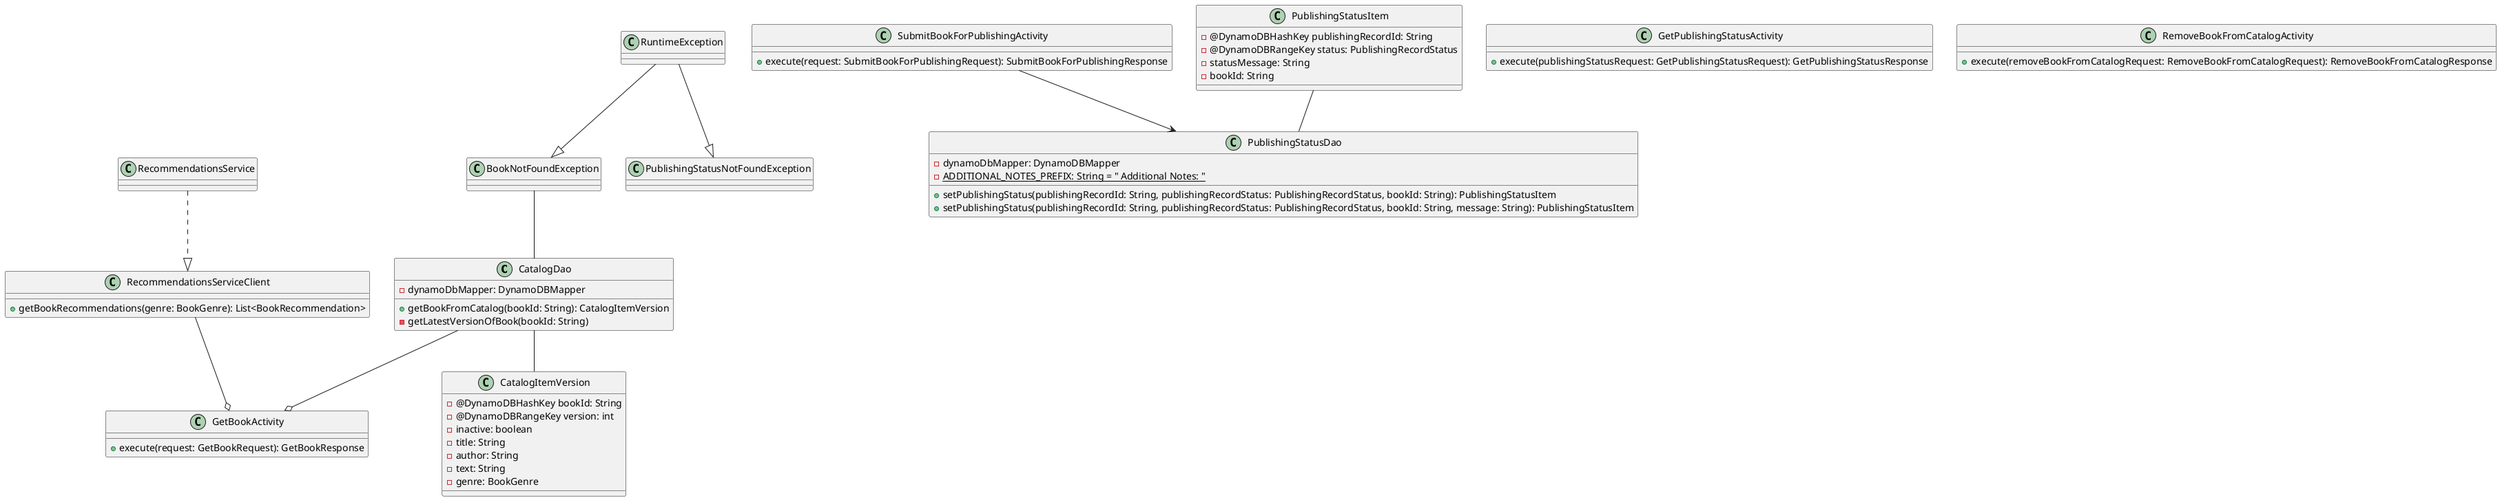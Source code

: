 @startuml


class CatalogDao {
    - dynamoDbMapper: DynamoDBMapper

    + getBookFromCatalog(bookId: String): CatalogItemVersion
    - getLatestVersionOfBook(bookId: String)
}
class PublishingStatusDao {
    - dynamoDbMapper: DynamoDBMapper
    - {static} ADDITIONAL_NOTES_PREFIX: String = " Additional Notes: "

    + setPublishingStatus(publishingRecordId: String, publishingRecordStatus: PublishingRecordStatus, bookId: String): PublishingStatusItem
    + setPublishingStatus(publishingRecordId: String, publishingRecordStatus: PublishingRecordStatus, bookId: String, message: String): PublishingStatusItem
}


RecommendationsService ..|> RecommendationsServiceClient
class RecommendationsServiceClient {
    + getBookRecommendations(genre: BookGenre): List<BookRecommendation>
}

class GetBookActivity {
    + execute(request: GetBookRequest): GetBookResponse
}

class GetPublishingStatusActivity {

    + execute(publishingStatusRequest: GetPublishingStatusRequest): GetPublishingStatusResponse
}

class RemoveBookFromCatalogActivity {

    + execute(removeBookFromCatalogRequest: RemoveBookFromCatalogRequest): RemoveBookFromCatalogResponse
}

SubmitBookForPublishingActivity --> PublishingStatusDao
class SubmitBookForPublishingActivity {

    + execute(request: SubmitBookForPublishingRequest): SubmitBookForPublishingResponse
}


CatalogDao --o GetBookActivity
RecommendationsServiceClient --o GetBookActivity

class CatalogItemVersion {
    - @DynamoDBHashKey bookId: String
    - @DynamoDBRangeKey version: int
    - inactive: boolean
    - title: String
    - author: String
    - text: String
    - genre: BookGenre
}

class PublishingStatusItem {
    - @DynamoDBHashKey publishingRecordId: String
    - @DynamoDBRangeKey status: PublishingRecordStatus
    - statusMessage: String
    - bookId: String
}

RuntimeException --|> BookNotFoundException
RuntimeException --|> PublishingStatusNotFoundException
class BookNotFoundException {

}
class PublishingStatusNotFoundException {

}

CatalogDao -- CatalogItemVersion
PublishingStatusItem -- PublishingStatusDao
BookNotFoundException -- CatalogDao

@enduml
